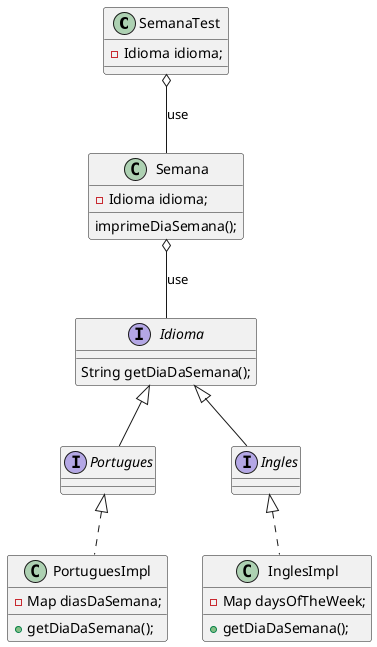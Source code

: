 @startuml

class SemanaTest{
    -Idioma idioma;
}

class Semana{
    -Idioma idioma;
    imprimeDiaSemana();
}

Semana o-- Idioma : use
SemanaTest o-- Semana: use

interface Idioma{
    String getDiaDaSemana();
}

interface Portugues extends Idioma{}

class PortuguesImpl implements Portugues{
    -Map diasDaSemana;
    +getDiaDaSemana();
}

interface Ingles extends Idioma{}

class InglesImpl implements Ingles{
    -Map daysOfTheWeek;
    +getDiaDaSemana();
}

@enduml